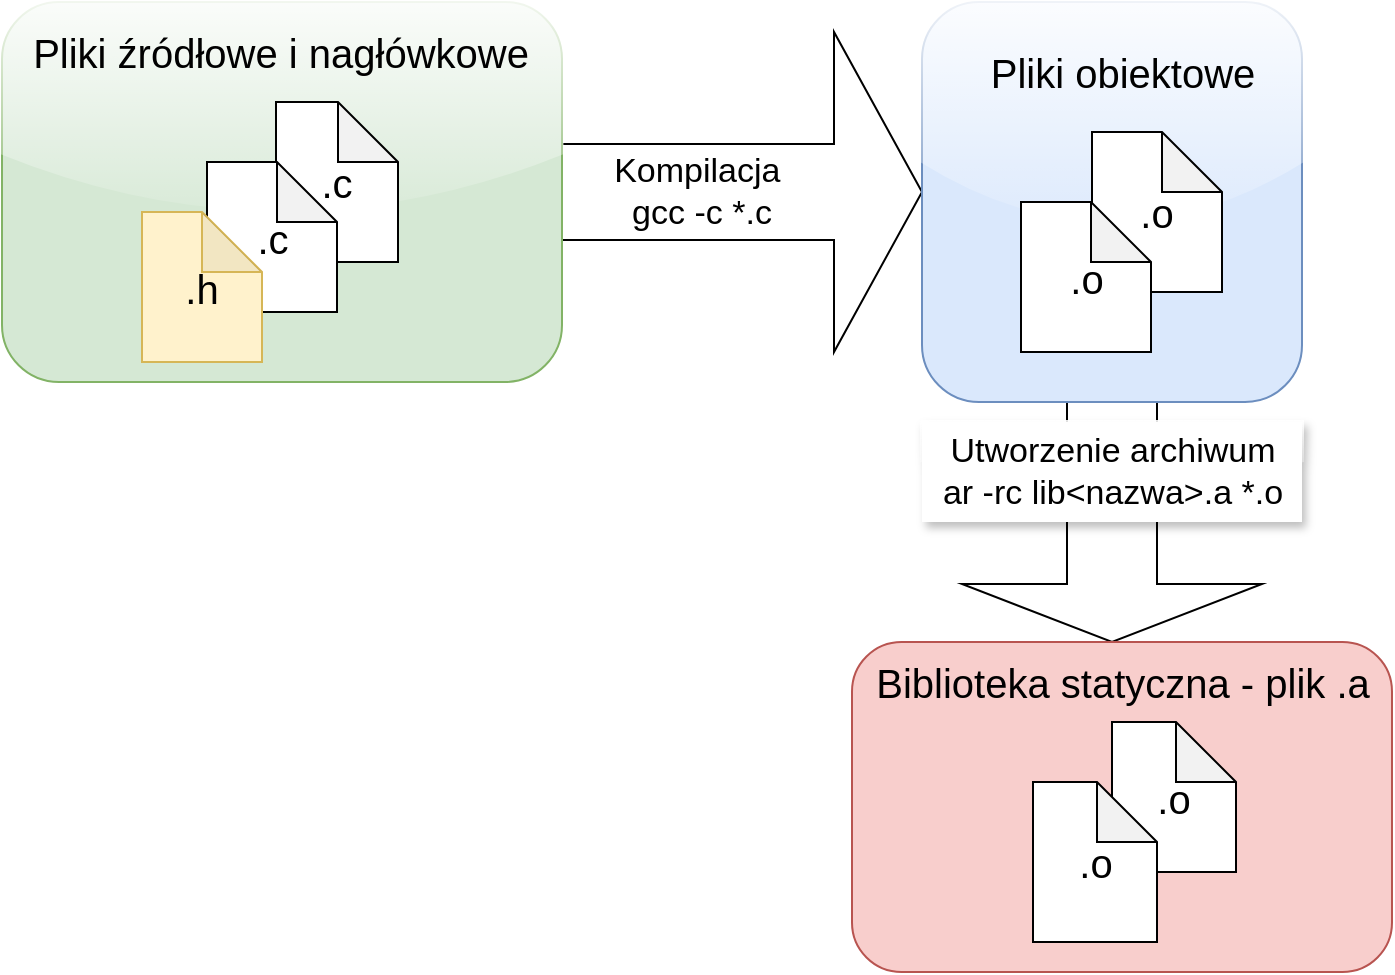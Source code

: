 <mxfile version="12.3.8" type="device" pages="1"><diagram name="Page-1" id="5f0bae14-7c28-e335-631c-24af17079c00"><mxGraphModel dx="2062" dy="1073" grid="1" gridSize="10" guides="1" tooltips="1" connect="1" arrows="1" fold="1" page="1" pageScale="1" pageWidth="750" pageHeight="500" background="#ffffff" math="0" shadow="0"><root><mxCell id="0"/><mxCell id="1" parent="0"/><mxCell id="DLyycIe8Gw2Gcq-9q2o4-16" value="" style="shape=singleArrow;direction=south;whiteSpace=wrap;html=1;rounded=0;glass=0;" parent="1" vertex="1"><mxGeometry x="510" y="185" width="150" height="145" as="geometry"/></mxCell><mxCell id="DLyycIe8Gw2Gcq-9q2o4-8" value="&lt;font style=&quot;font-size: 17px&quot;&gt;Kompilacja&amp;nbsp;&lt;br&gt;gcc -c *.c&lt;/font&gt;" style="shape=singleArrow;whiteSpace=wrap;html=1;rounded=0;glass=0;" parent="1" vertex="1"><mxGeometry x="270" y="25" width="220" height="160" as="geometry"/></mxCell><mxCell id="DLyycIe8Gw2Gcq-9q2o4-4" value="" style="rounded=1;whiteSpace=wrap;html=1;glass=1;fillColor=#d5e8d4;strokeColor=#82b366;" parent="1" vertex="1"><mxGeometry x="30" y="10" width="280" height="190" as="geometry"/></mxCell><mxCell id="DLyycIe8Gw2Gcq-9q2o4-2" value="&lt;font style=&quot;font-size: 20px&quot;&gt;.c&lt;/font&gt;" style="shape=note;whiteSpace=wrap;html=1;backgroundOutline=1;darkOpacity=0.05;" parent="1" vertex="1"><mxGeometry x="167" y="60" width="61" height="80" as="geometry"/></mxCell><mxCell id="DLyycIe8Gw2Gcq-9q2o4-1" value="&lt;font style=&quot;font-size: 20px&quot;&gt;.c&lt;/font&gt;" style="shape=note;whiteSpace=wrap;html=1;backgroundOutline=1;darkOpacity=0.05;" parent="1" vertex="1"><mxGeometry x="132.5" y="90" width="65" height="75" as="geometry"/></mxCell><mxCell id="DLyycIe8Gw2Gcq-9q2o4-3" value="&lt;font style=&quot;font-size: 20px&quot;&gt;.h&lt;/font&gt;" style="shape=note;whiteSpace=wrap;html=1;backgroundOutline=1;darkOpacity=0.05;fillColor=#fff2cc;strokeColor=#d6b656;" parent="1" vertex="1"><mxGeometry x="100" y="115" width="60" height="75" as="geometry"/></mxCell><mxCell id="DLyycIe8Gw2Gcq-9q2o4-5" value="&lt;font style=&quot;font-size: 20px&quot;&gt;Pliki źródłowe i nagłówkowe&lt;/font&gt;" style="text;html=1;align=center;verticalAlign=middle;resizable=0;points=[];;autosize=1;" parent="1" vertex="1"><mxGeometry x="38.5" y="25" width="260" height="20" as="geometry"/></mxCell><mxCell id="DLyycIe8Gw2Gcq-9q2o4-10" value="" style="rounded=1;whiteSpace=wrap;html=1;glass=1;fillColor=#dae8fc;strokeColor=#6c8ebf;" parent="1" vertex="1"><mxGeometry x="490" y="10" width="190" height="200" as="geometry"/></mxCell><mxCell id="DLyycIe8Gw2Gcq-9q2o4-11" value="&lt;font style=&quot;font-size: 20px&quot;&gt;.o&lt;/font&gt;" style="shape=note;whiteSpace=wrap;html=1;backgroundOutline=1;darkOpacity=0.05;" parent="1" vertex="1"><mxGeometry x="575" y="75" width="65" height="80" as="geometry"/></mxCell><mxCell id="DLyycIe8Gw2Gcq-9q2o4-12" value="&lt;font style=&quot;font-size: 20px&quot;&gt;.o&lt;/font&gt;" style="shape=note;whiteSpace=wrap;html=1;backgroundOutline=1;darkOpacity=0.05;" parent="1" vertex="1"><mxGeometry x="539.5" y="110" width="65" height="75" as="geometry"/></mxCell><mxCell id="DLyycIe8Gw2Gcq-9q2o4-14" value="&lt;font style=&quot;font-size: 20px&quot;&gt;Pliki obiektowe&lt;/font&gt;" style="text;html=1;align=center;verticalAlign=middle;resizable=0;points=[];;autosize=1;" parent="1" vertex="1"><mxGeometry x="515" y="35" width="150" height="20" as="geometry"/></mxCell><mxCell id="DLyycIe8Gw2Gcq-9q2o4-17" value="Utworzenie archiwum&lt;br style=&quot;font-size: 17px&quot;&gt;ar -rc lib&amp;lt;nazwa&amp;gt;.a *.o" style="text;html=1;align=center;verticalAlign=middle;resizable=0;points=[];;autosize=1;fontSize=17;glass=1;fillColor=#ffffff;shadow=1;" parent="1" vertex="1"><mxGeometry x="490" y="220" width="190" height="50" as="geometry"/></mxCell><mxCell id="DLyycIe8Gw2Gcq-9q2o4-18" value="" style="rounded=1;whiteSpace=wrap;html=1;glass=0;fillColor=#f8cecc;strokeColor=#b85450;" parent="1" vertex="1"><mxGeometry x="455" y="330" width="270" height="165" as="geometry"/></mxCell><mxCell id="DLyycIe8Gw2Gcq-9q2o4-19" value="&lt;font style=&quot;font-size: 20px&quot;&gt;Biblioteka statyczna - plik .a&lt;/font&gt;" style="text;html=1;align=center;verticalAlign=middle;resizable=0;points=[];;autosize=1;" parent="1" vertex="1"><mxGeometry x="460" y="340" width="260" height="20" as="geometry"/></mxCell><mxCell id="DLyycIe8Gw2Gcq-9q2o4-20" value="&lt;font style=&quot;font-size: 20px&quot;&gt;.o&lt;/font&gt;" style="shape=note;whiteSpace=wrap;html=1;backgroundOutline=1;darkOpacity=0.05;" parent="1" vertex="1"><mxGeometry x="585" y="370" width="62" height="75" as="geometry"/></mxCell><mxCell id="DLyycIe8Gw2Gcq-9q2o4-21" value="&lt;font style=&quot;font-size: 20px&quot;&gt;.o&lt;/font&gt;" style="shape=note;whiteSpace=wrap;html=1;backgroundOutline=1;darkOpacity=0.05;" parent="1" vertex="1"><mxGeometry x="545.5" y="400" width="62" height="80" as="geometry"/></mxCell></root></mxGraphModel></diagram></mxfile>